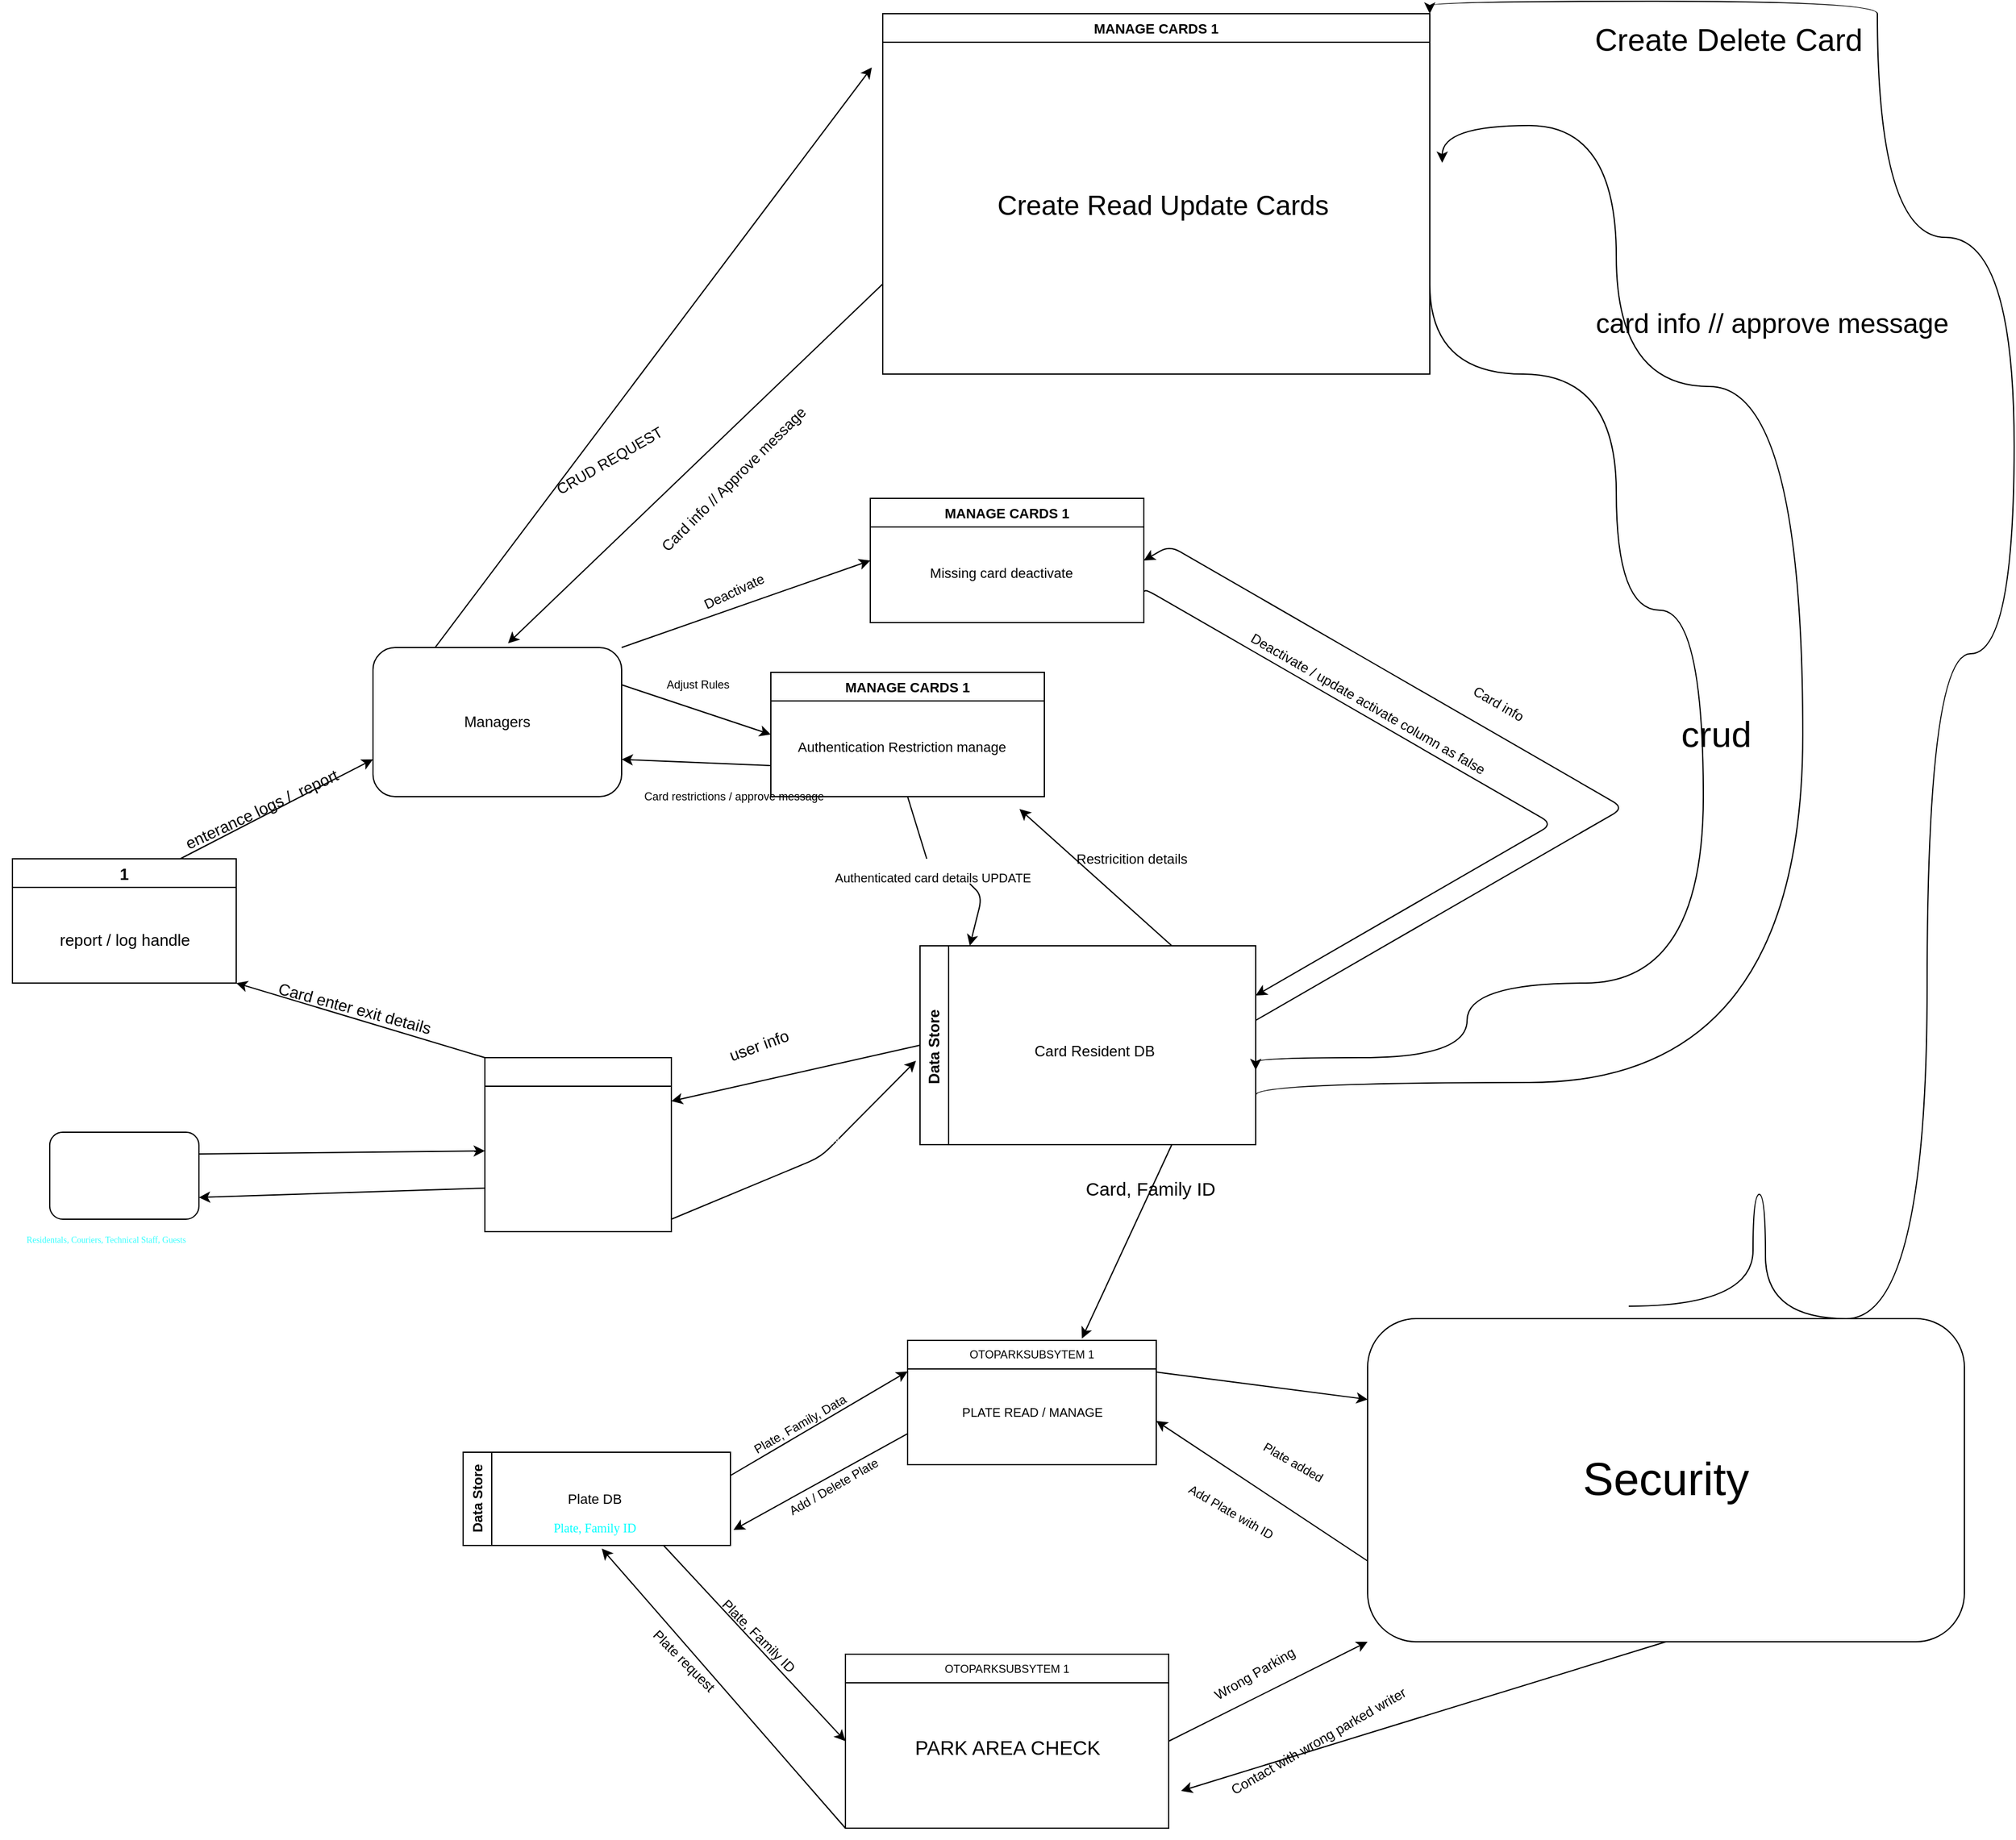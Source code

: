 <mxfile>
    <diagram id="eAnHh_TLDpucoUGsOMn5" name="Page-1">
        <mxGraphModel dx="3356" dy="3818" grid="1" gridSize="10" guides="1" tooltips="1" connect="1" arrows="1" fold="1" page="1" pageScale="1" pageWidth="1654" pageHeight="2336" math="0" shadow="0">
            <root>
                <mxCell id="0"/>
                <mxCell id="1" parent="0"/>
                <mxCell id="25" style="edgeStyle=none;html=1;startArrow=none;" parent="1" edge="1">
                    <mxGeometry relative="1" as="geometry">
                        <mxPoint x="360" y="280" as="targetPoint"/>
                        <mxPoint x="360" y="230" as="sourcePoint"/>
                        <Array as="points">
                            <mxPoint x="370" y="240"/>
                        </Array>
                    </mxGeometry>
                </mxCell>
                <mxCell id="19" style="edgeStyle=none;html=1;exitX=1;exitY=0.25;exitDx=0;exitDy=0;entryX=0;entryY=0.5;entryDx=0;entryDy=0;" parent="1" source="18" edge="1" target="397">
                    <mxGeometry relative="1" as="geometry">
                        <mxPoint x="280" y="60" as="targetPoint"/>
                    </mxGeometry>
                </mxCell>
                <mxCell id="21" value="&lt;font style=&quot;font-size: 9px;&quot;&gt;Adjust Rules&lt;/font&gt;" style="edgeLabel;html=1;align=center;verticalAlign=middle;resizable=0;points=[];rotation=0;" parent="19" vertex="1" connectable="0">
                    <mxGeometry x="-0.314" y="1" relative="1" as="geometry">
                        <mxPoint x="19" y="-14" as="offset"/>
                    </mxGeometry>
                </mxCell>
                <mxCell id="407" style="edgeStyle=none;html=1;exitX=1;exitY=0;exitDx=0;exitDy=0;entryX=0;entryY=0.5;entryDx=0;entryDy=0;fontSize=11;" edge="1" parent="1" source="18" target="405">
                    <mxGeometry relative="1" as="geometry"/>
                </mxCell>
                <mxCell id="416" style="html=1;exitX=0.25;exitY=0;exitDx=0;exitDy=0;fontSize=8;entryX=-0.02;entryY=0.149;entryDx=0;entryDy=0;entryPerimeter=0;" edge="1" parent="1" source="18" target="414">
                    <mxGeometry relative="1" as="geometry">
                        <mxPoint x="270" y="-260" as="targetPoint"/>
                    </mxGeometry>
                </mxCell>
                <mxCell id="18" value="Managers" style="rounded=1;whiteSpace=wrap;html=1;" parent="1" vertex="1">
                    <mxGeometry x="-120" y="40" width="200" height="120" as="geometry"/>
                </mxCell>
                <mxCell id="22" value="Card restrictions / approve message" style="text;html=1;align=center;verticalAlign=middle;resizable=0;points=[];autosize=1;strokeColor=none;fillColor=none;rotation=0;fontSize=9;" parent="1" vertex="1">
                    <mxGeometry x="85" y="150" width="170" height="20" as="geometry"/>
                </mxCell>
                <mxCell id="349" style="edgeStyle=none;html=1;exitX=0.75;exitY=1;exitDx=0;exitDy=0;entryX=0.701;entryY=-0.015;entryDx=0;entryDy=0;entryPerimeter=0;fontSize=10;" parent="1" source="23" target="339" edge="1">
                    <mxGeometry relative="1" as="geometry"/>
                </mxCell>
                <mxCell id="403" style="edgeStyle=none;html=1;exitX=0.75;exitY=0;exitDx=0;exitDy=0;fontSize=15;" edge="1" parent="1" source="23">
                    <mxGeometry relative="1" as="geometry">
                        <mxPoint x="400" y="170" as="targetPoint"/>
                    </mxGeometry>
                </mxCell>
                <mxCell id="412" style="edgeStyle=isometricEdgeStyle;html=1;fontSize=11;entryX=1;entryY=0.5;entryDx=0;entryDy=0;" edge="1" parent="1" target="405">
                    <mxGeometry relative="1" as="geometry">
                        <mxPoint x="1000" y="30" as="targetPoint"/>
                        <mxPoint x="590" y="340" as="sourcePoint"/>
                        <Array as="points">
                            <mxPoint x="680" y="50"/>
                        </Array>
                    </mxGeometry>
                </mxCell>
                <mxCell id="422" style="edgeStyle=orthogonalEdgeStyle;curved=1;html=1;exitX=1;exitY=0.75;exitDx=0;exitDy=0;fontSize=22;" edge="1" parent="1" source="23">
                    <mxGeometry relative="1" as="geometry">
                        <mxPoint x="740" y="-350" as="targetPoint"/>
                        <Array as="points">
                            <mxPoint x="590" y="390"/>
                            <mxPoint x="1030" y="390"/>
                            <mxPoint x="1030" y="-170"/>
                            <mxPoint x="880" y="-170"/>
                            <mxPoint x="880" y="-380"/>
                            <mxPoint x="740" y="-380"/>
                        </Array>
                    </mxGeometry>
                </mxCell>
                <mxCell id="426" style="html=1;exitX=0;exitY=0.5;exitDx=0;exitDy=0;entryX=1;entryY=0.25;entryDx=0;entryDy=0;fontSize=29;" edge="1" parent="1" source="23" target="370">
                    <mxGeometry relative="1" as="geometry"/>
                </mxCell>
                <mxCell id="23" value="Data Store&amp;nbsp;" style="swimlane;horizontal=0;whiteSpace=wrap;html=1;" parent="1" vertex="1">
                    <mxGeometry x="320" y="280" width="270" height="160" as="geometry"/>
                </mxCell>
                <mxCell id="28" value="Card Resident DB" style="text;html=1;align=center;verticalAlign=middle;resizable=0;points=[];autosize=1;strokeColor=none;fillColor=none;" parent="23" vertex="1">
                    <mxGeometry x="80" y="70" width="120" height="30" as="geometry"/>
                </mxCell>
                <mxCell id="358" style="edgeStyle=none;html=1;fontSize=10;entryX=0;entryY=0.25;entryDx=0;entryDy=0;" parent="1" target="356" edge="1">
                    <mxGeometry relative="1" as="geometry">
                        <mxPoint x="510" y="623" as="sourcePoint"/>
                    </mxGeometry>
                </mxCell>
                <mxCell id="388" style="edgeStyle=none;html=1;exitX=0;exitY=0.75;exitDx=0;exitDy=0;" edge="1" parent="1" source="339">
                    <mxGeometry relative="1" as="geometry">
                        <mxPoint x="170" y="750" as="targetPoint"/>
                    </mxGeometry>
                </mxCell>
                <mxCell id="339" value="&lt;span style=&quot;font-weight: 400;&quot;&gt;OTOPARKSUBSYTEM 1&lt;/span&gt;" style="swimlane;whiteSpace=wrap;html=1;fontSize=9;" parent="1" vertex="1">
                    <mxGeometry x="310" y="597.5" width="200" height="100" as="geometry"/>
                </mxCell>
                <mxCell id="344" value="&lt;font size=&quot;1&quot;&gt;PLATE READ / MANAGE&lt;/font&gt;" style="text;html=1;align=center;verticalAlign=middle;resizable=0;points=[];autosize=1;strokeColor=none;fillColor=none;fontSize=11;" parent="339" vertex="1">
                    <mxGeometry x="30" y="42.5" width="140" height="30" as="geometry"/>
                </mxCell>
                <mxCell id="387" style="edgeStyle=none;html=1;exitX=1;exitY=0.25;exitDx=0;exitDy=0;entryX=0;entryY=0.25;entryDx=0;entryDy=0;" edge="1" parent="1" source="340" target="339">
                    <mxGeometry relative="1" as="geometry"/>
                </mxCell>
                <mxCell id="389" style="edgeStyle=none;html=1;exitX=0.75;exitY=1;exitDx=0;exitDy=0;entryX=0;entryY=0.5;entryDx=0;entryDy=0;fontSize=16;" edge="1" parent="1" source="340" target="383">
                    <mxGeometry relative="1" as="geometry"/>
                </mxCell>
                <mxCell id="340" value="&lt;font style=&quot;font-size: 11px;&quot;&gt;Data Store&lt;/font&gt;" style="swimlane;horizontal=0;whiteSpace=wrap;html=1;fontSize=9;" parent="1" vertex="1">
                    <mxGeometry x="-47.5" y="687.5" width="215" height="75" as="geometry"/>
                </mxCell>
                <mxCell id="343" value="Plate DB" style="text;html=1;align=center;verticalAlign=middle;resizable=0;points=[];autosize=1;strokeColor=none;fillColor=none;fontSize=11;" parent="340" vertex="1">
                    <mxGeometry x="70" y="22.5" width="70" height="30" as="geometry"/>
                </mxCell>
                <mxCell id="369" value="&lt;font color=&quot;#00ffff&quot; face=&quot;Comic Sans MS&quot;&gt;Plate, Family ID&lt;/font&gt;" style="text;html=1;align=center;verticalAlign=middle;resizable=0;points=[];autosize=1;strokeColor=none;fillColor=none;fontSize=10;" parent="340" vertex="1">
                    <mxGeometry x="55" y="45" width="100" height="30" as="geometry"/>
                </mxCell>
                <mxCell id="348" value="Plate, Family, Data" style="text;html=1;align=center;verticalAlign=middle;resizable=0;points=[];autosize=1;strokeColor=none;fillColor=none;fontSize=10;rotation=-30;" parent="1" vertex="1">
                    <mxGeometry x="167.5" y="650" width="110" height="30" as="geometry"/>
                </mxCell>
                <mxCell id="353" value="Card, Family ID" style="text;html=1;align=center;verticalAlign=middle;resizable=0;points=[];autosize=1;strokeColor=none;fillColor=none;fontSize=15;" parent="1" vertex="1">
                    <mxGeometry x="440" y="460" width="130" height="30" as="geometry"/>
                </mxCell>
                <mxCell id="367" style="edgeStyle=none;html=1;exitX=0;exitY=0.75;exitDx=0;exitDy=0;fontSize=10;" parent="1" source="356" edge="1">
                    <mxGeometry relative="1" as="geometry">
                        <mxPoint x="510.0" y="662.258" as="targetPoint"/>
                    </mxGeometry>
                </mxCell>
                <mxCell id="395" style="edgeStyle=none;html=1;exitX=0.5;exitY=1;exitDx=0;exitDy=0;fontSize=11;" edge="1" parent="1" source="356">
                    <mxGeometry relative="1" as="geometry">
                        <mxPoint x="530" y="960" as="targetPoint"/>
                    </mxGeometry>
                </mxCell>
                <mxCell id="440" style="edgeStyle=orthogonalEdgeStyle;html=1;exitX=1;exitY=0;exitDx=0;exitDy=0;fontSize=37;curved=1;entryX=1;entryY=0;entryDx=0;entryDy=0;startArrow=none;" edge="1" parent="1" source="362" target="414">
                    <mxGeometry relative="1" as="geometry">
                        <mxPoint x="1560" y="-490" as="targetPoint"/>
                        <Array as="points"/>
                    </mxGeometry>
                </mxCell>
                <mxCell id="356" value="&lt;font style=&quot;font-size: 37px;&quot;&gt;Security&lt;/font&gt;" style="rounded=1;whiteSpace=wrap;html=1;fontSize=10;" parent="1" vertex="1">
                    <mxGeometry x="680" y="580" width="480" height="260" as="geometry"/>
                </mxCell>
                <mxCell id="359" value="Plate added" style="text;html=1;align=center;verticalAlign=middle;resizable=0;points=[];autosize=1;strokeColor=none;fillColor=none;fontSize=10;rotation=30;" parent="1" vertex="1">
                    <mxGeometry x="580" y="680" width="80" height="30" as="geometry"/>
                </mxCell>
                <mxCell id="368" value="Add Plate with ID" style="text;html=1;align=center;verticalAlign=middle;resizable=0;points=[];autosize=1;strokeColor=none;fillColor=none;fontSize=10;rotation=30;" parent="1" vertex="1">
                    <mxGeometry x="520" y="720" width="100" height="30" as="geometry"/>
                </mxCell>
                <mxCell id="376" style="edgeStyle=none;html=1;exitX=0;exitY=0.75;exitDx=0;exitDy=0;fontFamily=Helvetica;fontSize=10;fontColor=#FFFFFF;entryX=1;entryY=0.75;entryDx=0;entryDy=0;" parent="1" source="370" target="372" edge="1">
                    <mxGeometry relative="1" as="geometry">
                        <mxPoint x="-50" y="485.2" as="targetPoint"/>
                    </mxGeometry>
                </mxCell>
                <mxCell id="378" style="edgeStyle=none;html=1;entryX=-0.012;entryY=0.578;entryDx=0;entryDy=0;fontFamily=Helvetica;fontSize=10;fontColor=#FFFFFF;entryPerimeter=0;" parent="1" target="23" edge="1">
                    <mxGeometry relative="1" as="geometry">
                        <mxPoint x="120" y="500" as="sourcePoint"/>
                        <Array as="points">
                            <mxPoint x="240" y="450"/>
                        </Array>
                    </mxGeometry>
                </mxCell>
                <mxCell id="438" style="edgeStyle=none;html=1;exitX=0;exitY=0;exitDx=0;exitDy=0;entryX=1;entryY=1;entryDx=0;entryDy=0;fontSize=13;" edge="1" parent="1" source="370" target="433">
                    <mxGeometry relative="1" as="geometry"/>
                </mxCell>
                <mxCell id="370" value="&lt;font face=&quot;Helvetica&quot; color=&quot;#ffffff&quot;&gt;1&lt;/font&gt;" style="swimlane;whiteSpace=wrap;html=1;fontFamily=Comic Sans MS;fontSize=10;fontColor=#00FFFF;" parent="1" vertex="1">
                    <mxGeometry x="-30" y="370" width="150" height="140" as="geometry"/>
                </mxCell>
                <mxCell id="371" value="Card Reading&amp;nbsp;" style="text;html=1;align=center;verticalAlign=middle;resizable=0;points=[];autosize=1;strokeColor=none;fillColor=none;fontSize=10;fontFamily=Helvetica;fontColor=#FFFFFF;" parent="370" vertex="1">
                    <mxGeometry x="30" y="60" width="90" height="30" as="geometry"/>
                </mxCell>
                <mxCell id="374" style="edgeStyle=none;html=1;exitX=1;exitY=0.25;exitDx=0;exitDy=0;fontFamily=Comic Sans MS;fontSize=7;fontColor=#33FFFF;" parent="1" source="372" edge="1">
                    <mxGeometry relative="1" as="geometry">
                        <mxPoint x="-30" y="445" as="targetPoint"/>
                    </mxGeometry>
                </mxCell>
                <mxCell id="372" value="Card Users" style="rounded=1;whiteSpace=wrap;html=1;fontFamily=Helvetica;fontSize=10;fontColor=#FFFFFF;" parent="1" vertex="1">
                    <mxGeometry x="-380" y="430" width="120" height="70" as="geometry"/>
                </mxCell>
                <mxCell id="373" value="&lt;font color=&quot;#33ffff&quot; style=&quot;font-size: 7px;&quot; face=&quot;Comic Sans MS&quot;&gt;Residentals, Couriers, Technical Staff, Guests&lt;/font&gt;" style="text;html=1;align=center;verticalAlign=middle;resizable=0;points=[];autosize=1;strokeColor=none;fillColor=none;fontSize=10;fontFamily=Helvetica;fontColor=#FFFFFF;" parent="1" vertex="1">
                    <mxGeometry x="-420" y="500" width="170" height="30" as="geometry"/>
                </mxCell>
                <mxCell id="375" value="&lt;font face=&quot;Helvetica&quot; style=&quot;font-size: 10px;&quot; color=&quot;#ffffff&quot;&gt;Card Info&amp;nbsp;&lt;/font&gt;" style="text;html=1;align=center;verticalAlign=middle;resizable=0;points=[];autosize=1;strokeColor=none;fillColor=none;fontSize=7;fontFamily=Comic Sans MS;fontColor=#33FFFF;" parent="1" vertex="1">
                    <mxGeometry x="-130" y="420" width="70" height="30" as="geometry"/>
                </mxCell>
                <mxCell id="377" value="Allow/Reject Enterance/Exit" style="text;html=1;align=center;verticalAlign=middle;resizable=0;points=[];autosize=1;strokeColor=none;fillColor=none;fontSize=10;fontFamily=Helvetica;fontColor=#FFFFFF;" parent="1" vertex="1">
                    <mxGeometry x="-180" y="480" width="150" height="30" as="geometry"/>
                </mxCell>
                <mxCell id="379" value="Exists, Permission check Query" style="text;html=1;align=center;verticalAlign=middle;resizable=0;points=[];autosize=1;strokeColor=none;fillColor=none;fontSize=8;fontFamily=Helvetica;fontColor=#FFFFFF;rotation=-15;" parent="1" vertex="1">
                    <mxGeometry x="130" y="440" width="140" height="20" as="geometry"/>
                </mxCell>
                <mxCell id="391" style="edgeStyle=none;html=1;exitX=0;exitY=1;exitDx=0;exitDy=0;entryX=0.565;entryY=1.083;entryDx=0;entryDy=0;entryPerimeter=0;fontSize=11;" edge="1" parent="1" source="383" target="369">
                    <mxGeometry relative="1" as="geometry"/>
                </mxCell>
                <mxCell id="393" style="edgeStyle=none;html=1;exitX=1;exitY=0.5;exitDx=0;exitDy=0;entryX=0;entryY=1;entryDx=0;entryDy=0;fontSize=11;" edge="1" parent="1" source="383" target="356">
                    <mxGeometry relative="1" as="geometry"/>
                </mxCell>
                <mxCell id="383" value="&lt;span style=&quot;font-weight: 400;&quot;&gt;OTOPARKSUBSYTEM 1&lt;/span&gt;" style="swimlane;whiteSpace=wrap;html=1;fontSize=9;" vertex="1" parent="1">
                    <mxGeometry x="260" y="850" width="260" height="140" as="geometry"/>
                </mxCell>
                <mxCell id="384" value="&lt;span style=&quot;font-size: 16px;&quot;&gt;PARK AREA CHECK&lt;/span&gt;" style="text;html=1;align=center;verticalAlign=middle;resizable=0;points=[];autosize=1;strokeColor=none;fillColor=none;fontSize=16;" vertex="1" parent="383">
                    <mxGeometry x="45" y="60" width="170" height="30" as="geometry"/>
                </mxCell>
                <mxCell id="347" value="&lt;font size=&quot;1&quot;&gt;Add / Delete Plate&lt;/font&gt;" style="text;html=1;align=center;verticalAlign=middle;resizable=0;points=[];autosize=1;strokeColor=none;fillColor=none;fontSize=11;rotation=-30;" parent="1" vertex="1">
                    <mxGeometry x="200" y="700" width="100" height="30" as="geometry"/>
                </mxCell>
                <mxCell id="390" value="Plate, Family ID" style="text;html=1;align=center;verticalAlign=middle;resizable=0;points=[];autosize=1;strokeColor=none;fillColor=none;fontSize=11;rotation=45;" vertex="1" parent="1">
                    <mxGeometry x="140" y="820" width="100" height="30" as="geometry"/>
                </mxCell>
                <mxCell id="392" value="Plate request" style="text;html=1;align=center;verticalAlign=middle;resizable=0;points=[];autosize=1;strokeColor=none;fillColor=none;fontSize=11;rotation=45;" vertex="1" parent="1">
                    <mxGeometry x="85" y="840" width="90" height="30" as="geometry"/>
                </mxCell>
                <mxCell id="394" value="Wrong Parking&amp;nbsp;" style="text;html=1;align=center;verticalAlign=middle;resizable=0;points=[];autosize=1;strokeColor=none;fillColor=none;fontSize=11;rotation=-30;" vertex="1" parent="1">
                    <mxGeometry x="540" y="850" width="100" height="30" as="geometry"/>
                </mxCell>
                <mxCell id="396" value="Contact with wrong parked writer" style="text;html=1;align=center;verticalAlign=middle;resizable=0;points=[];autosize=1;strokeColor=none;fillColor=none;fontSize=11;rotation=-30;" vertex="1" parent="1">
                    <mxGeometry x="550" y="905" width="180" height="30" as="geometry"/>
                </mxCell>
                <mxCell id="399" style="edgeStyle=none;html=1;exitX=0;exitY=0.75;exitDx=0;exitDy=0;entryX=1;entryY=0.75;entryDx=0;entryDy=0;fontSize=11;" edge="1" parent="1" source="397" target="18">
                    <mxGeometry relative="1" as="geometry"/>
                </mxCell>
                <mxCell id="397" value="MANAGE CARDS 1" style="swimlane;whiteSpace=wrap;html=1;fontSize=11;" vertex="1" parent="1">
                    <mxGeometry x="200" y="60" width="220" height="100" as="geometry"/>
                </mxCell>
                <mxCell id="398" value="Authentication Restriction manage" style="text;html=1;align=center;verticalAlign=middle;resizable=0;points=[];autosize=1;strokeColor=none;fillColor=none;fontSize=11;" vertex="1" parent="397">
                    <mxGeometry x="10" y="45" width="190" height="30" as="geometry"/>
                </mxCell>
                <mxCell id="402" value="" style="edgeStyle=none;html=1;endArrow=none;exitX=0.5;exitY=1;exitDx=0;exitDy=0;" edge="1" parent="1" source="397" target="400">
                    <mxGeometry relative="1" as="geometry">
                        <mxPoint x="360" y="280" as="targetPoint"/>
                        <mxPoint x="360" y="130" as="sourcePoint"/>
                    </mxGeometry>
                </mxCell>
                <mxCell id="400" value="Authenticated card details UPDATE" style="text;html=1;align=center;verticalAlign=middle;resizable=0;points=[];autosize=1;strokeColor=none;fillColor=none;fontSize=10;" vertex="1" parent="1">
                    <mxGeometry x="240" y="210" width="180" height="30" as="geometry"/>
                </mxCell>
                <mxCell id="404" value="Restricition details" style="text;html=1;align=center;verticalAlign=middle;resizable=0;points=[];autosize=1;strokeColor=none;fillColor=none;fontSize=11;" vertex="1" parent="1">
                    <mxGeometry x="435" y="195" width="110" height="30" as="geometry"/>
                </mxCell>
                <mxCell id="409" style="edgeStyle=isometricEdgeStyle;html=1;exitX=1;exitY=0.75;exitDx=0;exitDy=0;fontSize=11;horizontal=1;entryX=1;entryY=0.25;entryDx=0;entryDy=0;" edge="1" parent="1" source="405" target="23">
                    <mxGeometry relative="1" as="geometry">
                        <mxPoint x="580" y="270" as="targetPoint"/>
                        <Array as="points">
                            <mxPoint x="600" y="50"/>
                        </Array>
                    </mxGeometry>
                </mxCell>
                <mxCell id="405" value="MANAGE CARDS 1" style="swimlane;whiteSpace=wrap;html=1;fontSize=11;" vertex="1" parent="1">
                    <mxGeometry x="280" y="-80" width="220" height="100" as="geometry"/>
                </mxCell>
                <mxCell id="406" value="Missing card deactivate" style="text;html=1;align=center;verticalAlign=middle;resizable=0;points=[];autosize=1;strokeColor=none;fillColor=none;fontSize=11;" vertex="1" parent="405">
                    <mxGeometry x="35" y="45" width="140" height="30" as="geometry"/>
                </mxCell>
                <mxCell id="408" value="Deactivate" style="text;html=1;align=center;verticalAlign=middle;resizable=0;points=[];autosize=1;strokeColor=none;fillColor=none;fontSize=11;rotation=-25;" vertex="1" parent="1">
                    <mxGeometry x="130" y="-20" width="80" height="30" as="geometry"/>
                </mxCell>
                <mxCell id="410" value="Deactivate / update activate column as false" style="text;html=1;align=center;verticalAlign=middle;resizable=0;points=[];autosize=1;strokeColor=none;fillColor=none;fontSize=11;rotation=30;" vertex="1" parent="1">
                    <mxGeometry x="560" y="70" width="240" height="30" as="geometry"/>
                </mxCell>
                <mxCell id="413" value="Card info" style="text;html=1;align=center;verticalAlign=middle;resizable=0;points=[];autosize=1;strokeColor=none;fillColor=none;fontSize=11;rotation=30;" vertex="1" parent="1">
                    <mxGeometry x="750" y="70" width="70" height="30" as="geometry"/>
                </mxCell>
                <mxCell id="418" style="edgeStyle=none;html=1;exitX=0;exitY=0.75;exitDx=0;exitDy=0;entryX=0.543;entryY=-0.028;entryDx=0;entryDy=0;entryPerimeter=0;fontSize=12;" edge="1" parent="1" source="414" target="18">
                    <mxGeometry relative="1" as="geometry"/>
                </mxCell>
                <mxCell id="420" style="edgeStyle=orthogonalEdgeStyle;html=1;exitX=1;exitY=0.75;exitDx=0;exitDy=0;fontSize=22;curved=1;" edge="1" parent="1" source="414">
                    <mxGeometry relative="1" as="geometry">
                        <mxPoint x="590" y="380" as="targetPoint"/>
                        <Array as="points">
                            <mxPoint x="730" y="-180"/>
                            <mxPoint x="880" y="-180"/>
                            <mxPoint x="880" y="10"/>
                            <mxPoint x="950" y="10"/>
                            <mxPoint x="950" y="310"/>
                            <mxPoint x="760" y="310"/>
                            <mxPoint x="760" y="370"/>
                            <mxPoint x="590" y="370"/>
                        </Array>
                    </mxGeometry>
                </mxCell>
                <mxCell id="414" value="MANAGE CARDS 1" style="swimlane;whiteSpace=wrap;html=1;fontSize=11;" vertex="1" parent="1">
                    <mxGeometry x="290" y="-470" width="440" height="290" as="geometry"/>
                </mxCell>
                <mxCell id="415" value="Create Read Update Cards" style="text;html=1;align=center;verticalAlign=middle;resizable=0;points=[];autosize=1;strokeColor=none;fillColor=none;fontSize=22;" vertex="1" parent="414">
                    <mxGeometry x="80" y="135" width="290" height="40" as="geometry"/>
                </mxCell>
                <mxCell id="417" value="CRUD REQUEST" style="text;html=1;align=center;verticalAlign=middle;resizable=0;points=[];autosize=1;strokeColor=none;fillColor=none;fontSize=12;rotation=-30;" vertex="1" parent="1">
                    <mxGeometry x="10" y="-125" width="120" height="30" as="geometry"/>
                </mxCell>
                <mxCell id="419" value="Card info // Approve message" style="text;html=1;align=center;verticalAlign=middle;resizable=0;points=[];autosize=1;strokeColor=none;fillColor=none;fontSize=12;rotation=-45;" vertex="1" parent="1">
                    <mxGeometry x="80" y="-110" width="180" height="30" as="geometry"/>
                </mxCell>
                <mxCell id="421" value="crud" style="text;html=1;align=center;verticalAlign=middle;resizable=0;points=[];autosize=1;strokeColor=none;fillColor=none;fontSize=29;" vertex="1" parent="1">
                    <mxGeometry x="920" y="85" width="80" height="50" as="geometry"/>
                </mxCell>
                <mxCell id="424" value="card info // approve message" style="text;html=1;align=center;verticalAlign=middle;resizable=0;points=[];autosize=1;strokeColor=none;fillColor=none;fontSize=22;" vertex="1" parent="1">
                    <mxGeometry x="850" y="-240" width="310" height="40" as="geometry"/>
                </mxCell>
                <mxCell id="428" value="user info" style="text;html=1;align=center;verticalAlign=middle;resizable=0;points=[];autosize=1;strokeColor=none;fillColor=none;fontSize=13;rotation=-20;" vertex="1" parent="1">
                    <mxGeometry x="155" y="345" width="70" height="30" as="geometry"/>
                </mxCell>
                <mxCell id="435" style="edgeStyle=none;html=1;exitX=0.75;exitY=0;exitDx=0;exitDy=0;entryX=0;entryY=0.75;entryDx=0;entryDy=0;fontSize=13;" edge="1" parent="1" source="433" target="18">
                    <mxGeometry relative="1" as="geometry"/>
                </mxCell>
                <mxCell id="433" value="1" style="swimlane;whiteSpace=wrap;html=1;fontSize=13;" vertex="1" parent="1">
                    <mxGeometry x="-410" y="210" width="180" height="100" as="geometry"/>
                </mxCell>
                <mxCell id="434" value="report / log handle" style="text;html=1;align=center;verticalAlign=middle;resizable=0;points=[];autosize=1;strokeColor=none;fillColor=none;fontSize=13;" vertex="1" parent="433">
                    <mxGeometry x="25" y="50" width="130" height="30" as="geometry"/>
                </mxCell>
                <mxCell id="436" value="enterance logs /&amp;nbsp; report" style="text;html=1;align=center;verticalAlign=middle;resizable=0;points=[];autosize=1;strokeColor=none;fillColor=none;fontSize=13;rotation=-25;" vertex="1" parent="1">
                    <mxGeometry x="-290" y="155" width="160" height="30" as="geometry"/>
                </mxCell>
                <mxCell id="439" value="Card enter exit details" style="text;html=1;align=center;verticalAlign=middle;resizable=0;points=[];autosize=1;strokeColor=none;fillColor=none;fontSize=13;rotation=15;" vertex="1" parent="1">
                    <mxGeometry x="-210" y="315" width="150" height="30" as="geometry"/>
                </mxCell>
                <mxCell id="441" value="" style="edgeStyle=orthogonalEdgeStyle;html=1;fontSize=37;curved=1;endArrow=none;" edge="1" parent="1">
                    <mxGeometry relative="1" as="geometry">
                        <mxPoint x="1090" y="-470" as="targetPoint"/>
                        <mxPoint x="890" y="570" as="sourcePoint"/>
                        <Array as="points">
                            <mxPoint x="990" y="480"/>
                            <mxPoint x="1000" y="480"/>
                            <mxPoint x="1000" y="580"/>
                            <mxPoint x="1130" y="580"/>
                            <mxPoint x="1130" y="45"/>
                            <mxPoint x="1200" y="45"/>
                            <mxPoint x="1200" y="-290"/>
                            <mxPoint x="1090" y="-290"/>
                        </Array>
                    </mxGeometry>
                </mxCell>
                <mxCell id="362" value="Create Delete Card" style="text;html=1;align=center;verticalAlign=middle;resizable=0;points=[];autosize=1;strokeColor=none;fillColor=none;fontSize=25;" parent="1" vertex="1">
                    <mxGeometry x="850" y="-470" width="240" height="40" as="geometry"/>
                </mxCell>
            </root>
        </mxGraphModel>
    </diagram>
</mxfile>